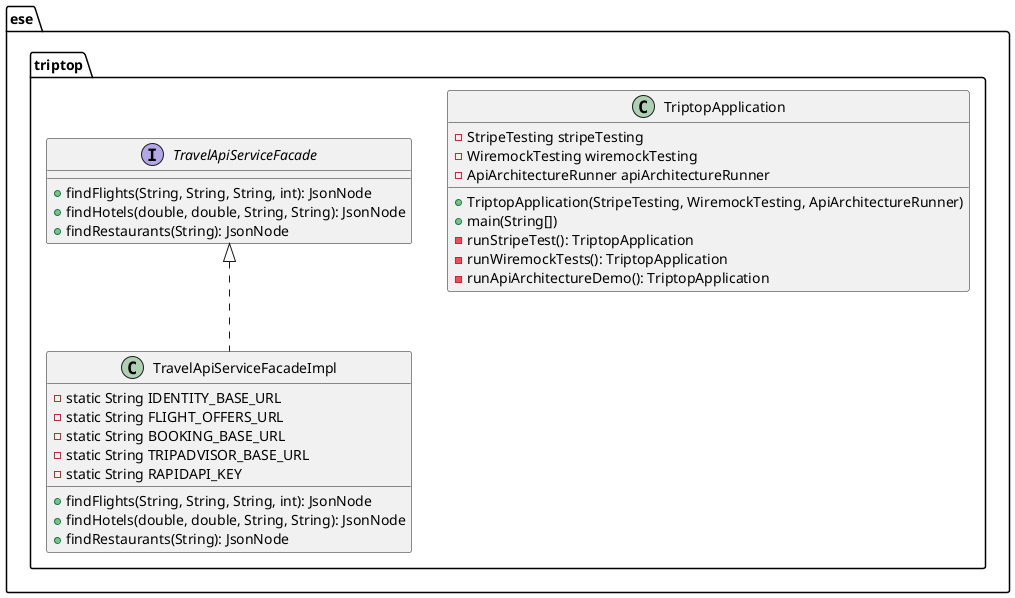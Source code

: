 @startuml
package "ese.triptop" {
    class TriptopApplication {
        - StripeTesting stripeTesting
        - WiremockTesting wiremockTesting
        - ApiArchitectureRunner apiArchitectureRunner
        + TriptopApplication(StripeTesting, WiremockTesting, ApiArchitectureRunner)
        + main(String[])
        - runStripeTest(): TriptopApplication
        - runWiremockTests(): TriptopApplication
        - runApiArchitectureDemo(): TriptopApplication
    }

    interface TravelApiServiceFacade {
        + findFlights(String, String, String, int): JsonNode
        + findHotels(double, double, String, String): JsonNode
        + findRestaurants(String): JsonNode
    }

    class TravelApiServiceFacadeImpl {
        - static String IDENTITY_BASE_URL
        - static String FLIGHT_OFFERS_URL
        - static String BOOKING_BASE_URL
        - static String TRIPADVISOR_BASE_URL
        - static String RAPIDAPI_KEY
        + findFlights(String, String, String, int): JsonNode
        + findHotels(double, double, String, String): JsonNode
        + findRestaurants(String): JsonNode
    }

    TravelApiServiceFacade <|.. TravelApiServiceFacadeImpl
}
@enduml